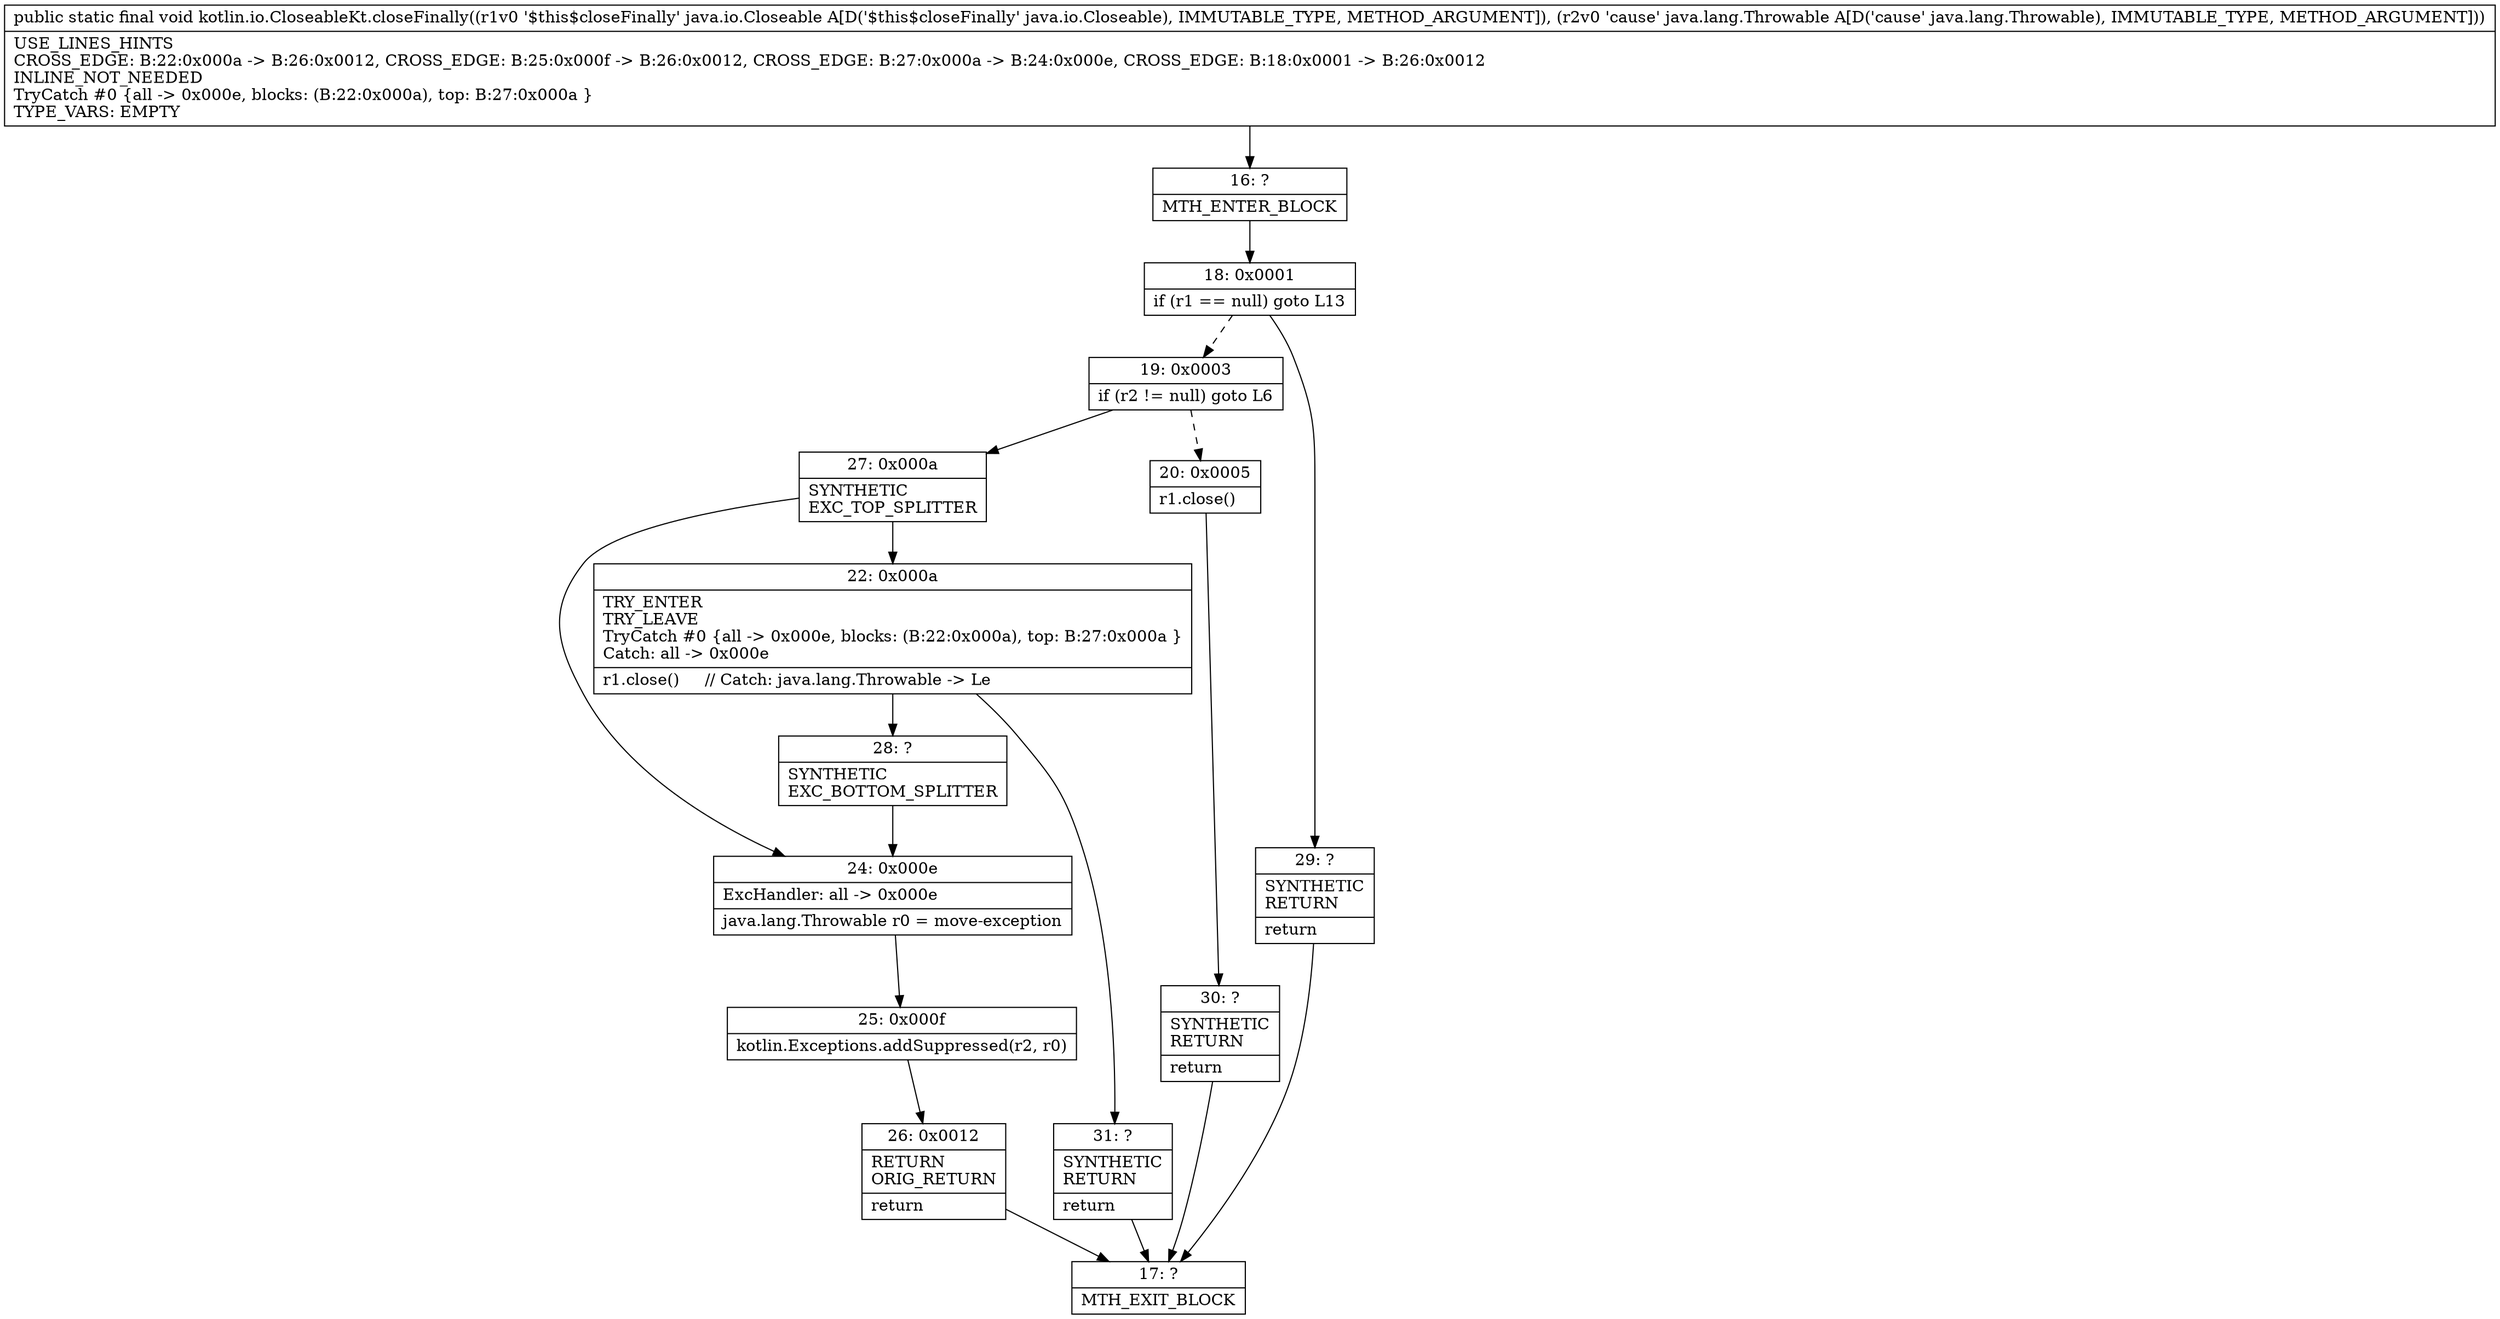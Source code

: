 digraph "CFG forkotlin.io.CloseableKt.closeFinally(Ljava\/io\/Closeable;Ljava\/lang\/Throwable;)V" {
Node_16 [shape=record,label="{16\:\ ?|MTH_ENTER_BLOCK\l}"];
Node_18 [shape=record,label="{18\:\ 0x0001|if (r1 == null) goto L13\l}"];
Node_19 [shape=record,label="{19\:\ 0x0003|if (r2 != null) goto L6\l}"];
Node_20 [shape=record,label="{20\:\ 0x0005|r1.close()\l}"];
Node_30 [shape=record,label="{30\:\ ?|SYNTHETIC\lRETURN\l|return\l}"];
Node_17 [shape=record,label="{17\:\ ?|MTH_EXIT_BLOCK\l}"];
Node_27 [shape=record,label="{27\:\ 0x000a|SYNTHETIC\lEXC_TOP_SPLITTER\l}"];
Node_22 [shape=record,label="{22\:\ 0x000a|TRY_ENTER\lTRY_LEAVE\lTryCatch #0 \{all \-\> 0x000e, blocks: (B:22:0x000a), top: B:27:0x000a \}\lCatch: all \-\> 0x000e\l|r1.close()     \/\/ Catch: java.lang.Throwable \-\> Le\l}"];
Node_28 [shape=record,label="{28\:\ ?|SYNTHETIC\lEXC_BOTTOM_SPLITTER\l}"];
Node_31 [shape=record,label="{31\:\ ?|SYNTHETIC\lRETURN\l|return\l}"];
Node_24 [shape=record,label="{24\:\ 0x000e|ExcHandler: all \-\> 0x000e\l|java.lang.Throwable r0 = move\-exception\l}"];
Node_25 [shape=record,label="{25\:\ 0x000f|kotlin.Exceptions.addSuppressed(r2, r0)\l}"];
Node_26 [shape=record,label="{26\:\ 0x0012|RETURN\lORIG_RETURN\l|return\l}"];
Node_29 [shape=record,label="{29\:\ ?|SYNTHETIC\lRETURN\l|return\l}"];
MethodNode[shape=record,label="{public static final void kotlin.io.CloseableKt.closeFinally((r1v0 '$this$closeFinally' java.io.Closeable A[D('$this$closeFinally' java.io.Closeable), IMMUTABLE_TYPE, METHOD_ARGUMENT]), (r2v0 'cause' java.lang.Throwable A[D('cause' java.lang.Throwable), IMMUTABLE_TYPE, METHOD_ARGUMENT]))  | USE_LINES_HINTS\lCROSS_EDGE: B:22:0x000a \-\> B:26:0x0012, CROSS_EDGE: B:25:0x000f \-\> B:26:0x0012, CROSS_EDGE: B:27:0x000a \-\> B:24:0x000e, CROSS_EDGE: B:18:0x0001 \-\> B:26:0x0012\lINLINE_NOT_NEEDED\lTryCatch #0 \{all \-\> 0x000e, blocks: (B:22:0x000a), top: B:27:0x000a \}\lTYPE_VARS: EMPTY\l}"];
MethodNode -> Node_16;Node_16 -> Node_18;
Node_18 -> Node_19[style=dashed];
Node_18 -> Node_29;
Node_19 -> Node_20[style=dashed];
Node_19 -> Node_27;
Node_20 -> Node_30;
Node_30 -> Node_17;
Node_27 -> Node_22;
Node_27 -> Node_24;
Node_22 -> Node_28;
Node_22 -> Node_31;
Node_28 -> Node_24;
Node_31 -> Node_17;
Node_24 -> Node_25;
Node_25 -> Node_26;
Node_26 -> Node_17;
Node_29 -> Node_17;
}

